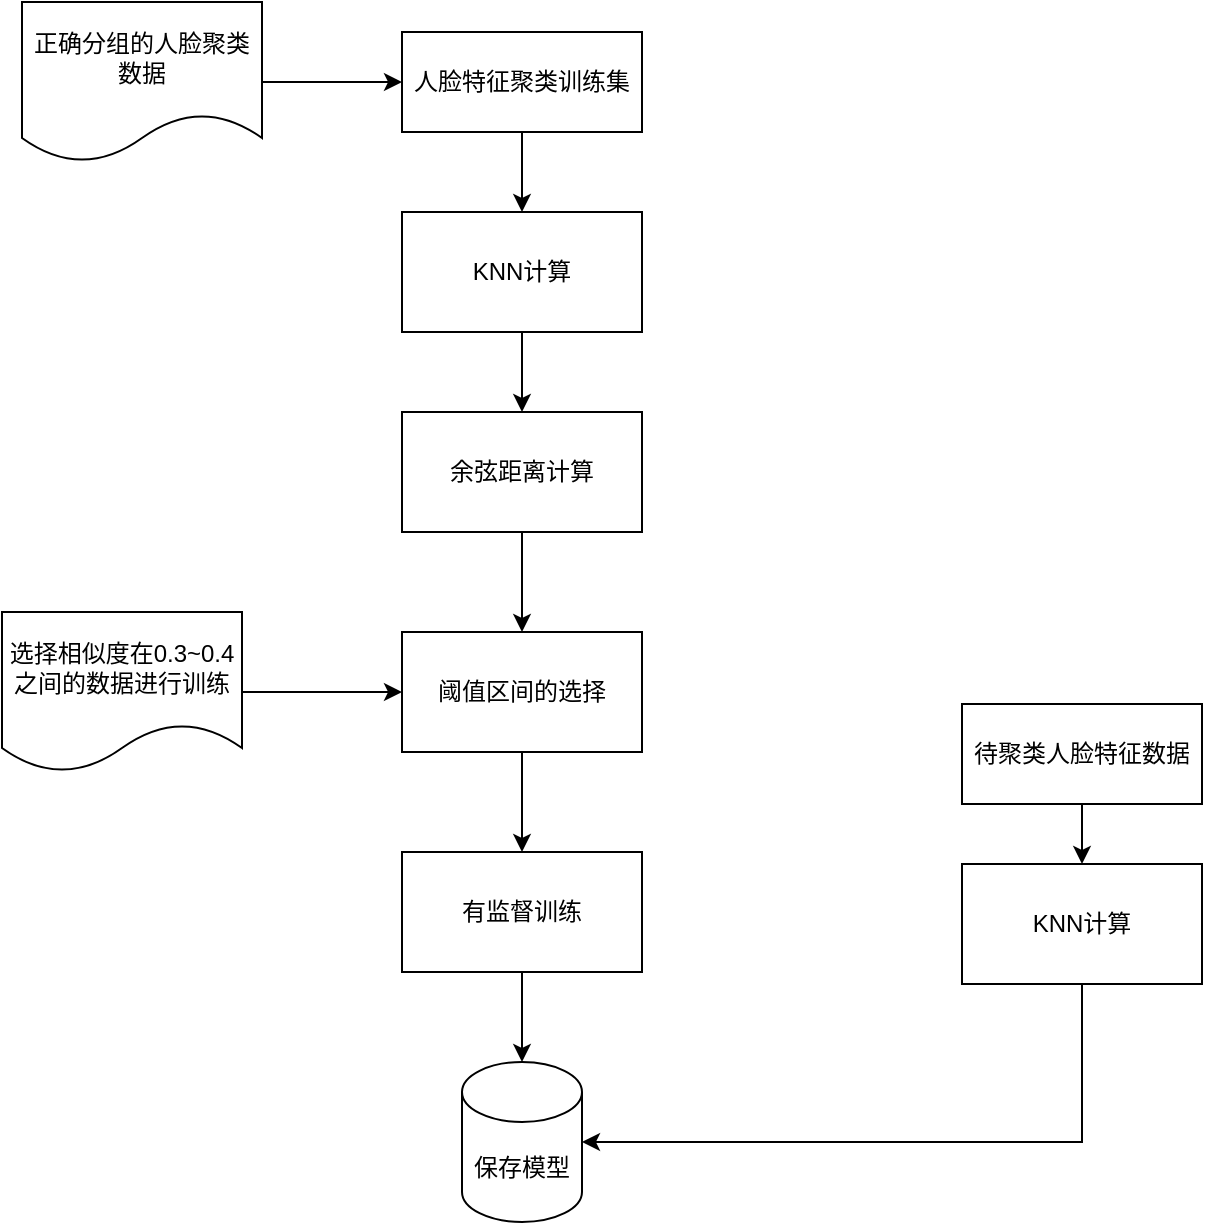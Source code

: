 <mxfile version="27.1.1">
  <diagram name="第 1 页" id="n0FgRmdMllpNhTCo88hj">
    <mxGraphModel dx="1665" dy="777" grid="1" gridSize="10" guides="1" tooltips="1" connect="1" arrows="1" fold="1" page="1" pageScale="1" pageWidth="827" pageHeight="1169" math="0" shadow="0">
      <root>
        <mxCell id="0" />
        <mxCell id="1" parent="0" />
        <mxCell id="vb5EdWWyYZ6hDgargNtk-3" style="edgeStyle=orthogonalEdgeStyle;rounded=0;orthogonalLoop=1;jettySize=auto;html=1;exitX=0.5;exitY=1;exitDx=0;exitDy=0;entryX=0.5;entryY=0;entryDx=0;entryDy=0;" parent="1" source="vb5EdWWyYZ6hDgargNtk-1" target="vb5EdWWyYZ6hDgargNtk-2" edge="1">
          <mxGeometry relative="1" as="geometry" />
        </mxCell>
        <mxCell id="vb5EdWWyYZ6hDgargNtk-1" value="人脸特征聚类训练集" style="rounded=0;whiteSpace=wrap;html=1;" parent="1" vertex="1">
          <mxGeometry x="340" y="70" width="120" height="50" as="geometry" />
        </mxCell>
        <mxCell id="vb5EdWWyYZ6hDgargNtk-6" style="edgeStyle=orthogonalEdgeStyle;rounded=0;orthogonalLoop=1;jettySize=auto;html=1;exitX=0.5;exitY=1;exitDx=0;exitDy=0;entryX=0.5;entryY=0;entryDx=0;entryDy=0;" parent="1" source="vb5EdWWyYZ6hDgargNtk-2" target="vb5EdWWyYZ6hDgargNtk-5" edge="1">
          <mxGeometry relative="1" as="geometry" />
        </mxCell>
        <mxCell id="vb5EdWWyYZ6hDgargNtk-2" value="KNN计算" style="rounded=0;whiteSpace=wrap;html=1;" parent="1" vertex="1">
          <mxGeometry x="340" y="160" width="120" height="60" as="geometry" />
        </mxCell>
        <mxCell id="0VZTM6ZU5YmMHWf4AoFY-6" style="edgeStyle=orthogonalEdgeStyle;rounded=0;orthogonalLoop=1;jettySize=auto;html=1;exitX=0.5;exitY=1;exitDx=0;exitDy=0;entryX=0.5;entryY=0;entryDx=0;entryDy=0;" edge="1" parent="1" source="vb5EdWWyYZ6hDgargNtk-5" target="0VZTM6ZU5YmMHWf4AoFY-5">
          <mxGeometry relative="1" as="geometry" />
        </mxCell>
        <mxCell id="vb5EdWWyYZ6hDgargNtk-5" value="余弦距离计算" style="rounded=0;whiteSpace=wrap;html=1;" parent="1" vertex="1">
          <mxGeometry x="340" y="260" width="120" height="60" as="geometry" />
        </mxCell>
        <mxCell id="0VZTM6ZU5YmMHWf4AoFY-19" style="edgeStyle=orthogonalEdgeStyle;rounded=0;orthogonalLoop=1;jettySize=auto;html=1;exitX=0.5;exitY=1;exitDx=0;exitDy=0;entryX=0.5;entryY=0;entryDx=0;entryDy=0;" edge="1" parent="1" source="0VZTM6ZU5YmMHWf4AoFY-1">
          <mxGeometry relative="1" as="geometry">
            <mxPoint x="400" y="585" as="targetPoint" />
          </mxGeometry>
        </mxCell>
        <mxCell id="0VZTM6ZU5YmMHWf4AoFY-1" value="有监督训练" style="rounded=0;whiteSpace=wrap;html=1;" vertex="1" parent="1">
          <mxGeometry x="340" y="480" width="120" height="60" as="geometry" />
        </mxCell>
        <mxCell id="0VZTM6ZU5YmMHWf4AoFY-9" style="edgeStyle=orthogonalEdgeStyle;rounded=0;orthogonalLoop=1;jettySize=auto;html=1;exitX=0.5;exitY=1;exitDx=0;exitDy=0;entryX=0.5;entryY=0;entryDx=0;entryDy=0;" edge="1" parent="1" source="0VZTM6ZU5YmMHWf4AoFY-5" target="0VZTM6ZU5YmMHWf4AoFY-1">
          <mxGeometry relative="1" as="geometry" />
        </mxCell>
        <mxCell id="0VZTM6ZU5YmMHWf4AoFY-5" value="阈值区间的选择" style="rounded=0;whiteSpace=wrap;html=1;" vertex="1" parent="1">
          <mxGeometry x="340" y="370" width="120" height="60" as="geometry" />
        </mxCell>
        <mxCell id="0VZTM6ZU5YmMHWf4AoFY-8" style="edgeStyle=orthogonalEdgeStyle;rounded=0;orthogonalLoop=1;jettySize=auto;html=1;" edge="1" parent="1" source="0VZTM6ZU5YmMHWf4AoFY-7" target="0VZTM6ZU5YmMHWf4AoFY-5">
          <mxGeometry relative="1" as="geometry" />
        </mxCell>
        <mxCell id="0VZTM6ZU5YmMHWf4AoFY-7" value="选择相似度在0.3~0.4之间的数据进行训练" style="shape=document;whiteSpace=wrap;html=1;boundedLbl=1;" vertex="1" parent="1">
          <mxGeometry x="140" y="360" width="120" height="80" as="geometry" />
        </mxCell>
        <mxCell id="0VZTM6ZU5YmMHWf4AoFY-16" style="edgeStyle=orthogonalEdgeStyle;rounded=0;orthogonalLoop=1;jettySize=auto;html=1;entryX=0;entryY=0.5;entryDx=0;entryDy=0;" edge="1" parent="1" source="0VZTM6ZU5YmMHWf4AoFY-15" target="vb5EdWWyYZ6hDgargNtk-1">
          <mxGeometry relative="1" as="geometry" />
        </mxCell>
        <mxCell id="0VZTM6ZU5YmMHWf4AoFY-15" value="正确分组的人脸聚类数据" style="shape=document;whiteSpace=wrap;html=1;boundedLbl=1;" vertex="1" parent="1">
          <mxGeometry x="150" y="55" width="120" height="80" as="geometry" />
        </mxCell>
        <mxCell id="0VZTM6ZU5YmMHWf4AoFY-23" style="edgeStyle=orthogonalEdgeStyle;rounded=0;orthogonalLoop=1;jettySize=auto;html=1;exitX=0.5;exitY=1;exitDx=0;exitDy=0;entryX=0.5;entryY=0;entryDx=0;entryDy=0;" edge="1" parent="1" source="0VZTM6ZU5YmMHWf4AoFY-17" target="0VZTM6ZU5YmMHWf4AoFY-22">
          <mxGeometry relative="1" as="geometry" />
        </mxCell>
        <mxCell id="0VZTM6ZU5YmMHWf4AoFY-17" value="待聚类人脸特征数据" style="rounded=0;whiteSpace=wrap;html=1;" vertex="1" parent="1">
          <mxGeometry x="620" y="406" width="120" height="50" as="geometry" />
        </mxCell>
        <mxCell id="0VZTM6ZU5YmMHWf4AoFY-20" value="保存模型" style="shape=cylinder3;whiteSpace=wrap;html=1;boundedLbl=1;backgroundOutline=1;size=15;" vertex="1" parent="1">
          <mxGeometry x="370" y="585" width="60" height="80" as="geometry" />
        </mxCell>
        <mxCell id="0VZTM6ZU5YmMHWf4AoFY-22" value="KNN计算" style="rounded=0;whiteSpace=wrap;html=1;" vertex="1" parent="1">
          <mxGeometry x="620" y="486" width="120" height="60" as="geometry" />
        </mxCell>
        <mxCell id="0VZTM6ZU5YmMHWf4AoFY-25" style="edgeStyle=orthogonalEdgeStyle;rounded=0;orthogonalLoop=1;jettySize=auto;html=1;exitX=0.5;exitY=1;exitDx=0;exitDy=0;entryX=1;entryY=0.5;entryDx=0;entryDy=0;entryPerimeter=0;" edge="1" parent="1" source="0VZTM6ZU5YmMHWf4AoFY-22" target="0VZTM6ZU5YmMHWf4AoFY-20">
          <mxGeometry relative="1" as="geometry" />
        </mxCell>
      </root>
    </mxGraphModel>
  </diagram>
</mxfile>
